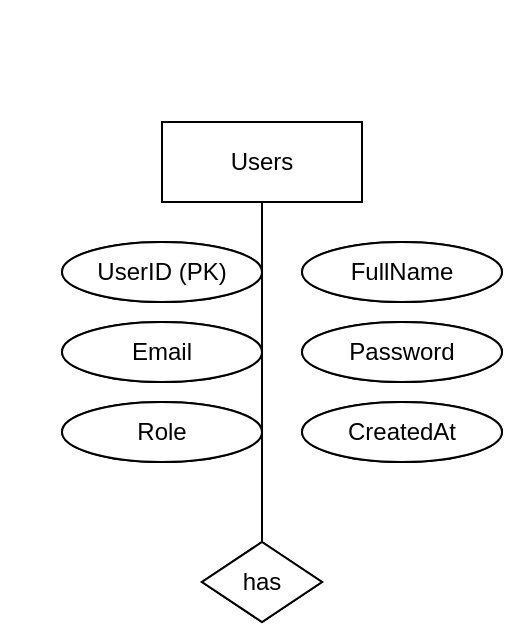 <mxfile version="26.2.14">
  <diagram id="R2lEEEUBdFMjLlhIrx00" name="University ER Diagram">
    <mxGraphModel dx="6142" dy="3862" grid="1" gridSize="10" guides="1" tooltips="1" connect="1" arrows="1" fold="1" page="1" pageScale="1" pageWidth="850" pageHeight="1100" math="0" shadow="0" extFonts="Permanent Marker^https://fonts.googleapis.com/css?family=Permanent+Marker">
      <root>
        <mxCell id="0" />
        <mxCell id="1" parent="0" />
        <mxCell id="pIda0GAK2JnCOiZs8-Q1-53" style="edgeStyle=orthogonalEdgeStyle;endArrow=none;" parent="1" edge="1" />
        <mxCell id="pIda0GAK2JnCOiZs8-Q1-55" style="edgeStyle=orthogonalEdgeStyle;endArrow=none;" parent="1" edge="1" />
        <mxCell id="pIda0GAK2JnCOiZs8-Q1-57" style="edgeStyle=orthogonalEdgeStyle;endArrow=none;" parent="1" edge="1" />
        <mxCell id="pIda0GAK2JnCOiZs8-Q1-59" style="edgeStyle=orthogonalEdgeStyle;endArrow=none;" parent="1" edge="1" />
        <mxCell id="pIda0GAK2JnCOiZs8-Q1-61" style="edgeStyle=orthogonalEdgeStyle;endArrow=none;" parent="1" edge="1" />
        <mxCell id="R6Stle4Ote5LFx07n7vs-1" value="Users" style="shape=rectangle;whiteSpace=wrap;html=1;" parent="1" vertex="1">
          <mxGeometry x="80" y="60" width="100" height="40" as="geometry" />
        </mxCell>
        <mxCell id="R6Stle4Ote5LFx07n7vs-2" value="UserID (PK)" style="ellipse;whiteSpace=wrap;html=1;" parent="1" vertex="1">
          <mxGeometry x="30" y="120" width="100" height="30" as="geometry" />
        </mxCell>
        <mxCell id="R6Stle4Ote5LFx07n7vs-3" value="FullName" style="ellipse;whiteSpace=wrap;html=1;" parent="1" vertex="1">
          <mxGeometry x="150" y="120" width="100" height="30" as="geometry" />
        </mxCell>
        <mxCell id="R6Stle4Ote5LFx07n7vs-4" value="Email" style="ellipse;whiteSpace=wrap;html=1;" parent="1" vertex="1">
          <mxGeometry x="30" y="160" width="100" height="30" as="geometry" />
        </mxCell>
        <mxCell id="R6Stle4Ote5LFx07n7vs-5" value="Password" style="ellipse;whiteSpace=wrap;html=1;" parent="1" vertex="1">
          <mxGeometry x="150" y="160" width="100" height="30" as="geometry" />
        </mxCell>
        <mxCell id="R6Stle4Ote5LFx07n7vs-6" value="Role" style="ellipse;whiteSpace=wrap;html=1;" parent="1" vertex="1">
          <mxGeometry x="30" y="200" width="100" height="30" as="geometry" />
        </mxCell>
        <mxCell id="R6Stle4Ote5LFx07n7vs-7" value="CreatedAt" style="ellipse;whiteSpace=wrap;html=1;" parent="1" vertex="1">
          <mxGeometry x="150" y="200" width="100" height="30" as="geometry" />
        </mxCell>
        <mxCell id="R6Stle4Ote5LFx07n7vs-8" value="has" style="rhombus;whiteSpace=wrap;html=1;" parent="1" vertex="1">
          <mxGeometry x="100" y="270" width="60" height="40" as="geometry" />
        </mxCell>
        <mxCell id="R6Stle4Ote5LFx07n7vs-9" style="endArrow=none;html=1;" parent="1" source="R6Stle4Ote5LFx07n7vs-1" target="R6Stle4Ote5LFx07n7vs-8" edge="1">
          <mxGeometry relative="1" as="geometry" />
        </mxCell>
        <mxCell id="Omg7SzLw-8A7hLdHo1eX-1" value="Users" style="shape=rectangle;whiteSpace=wrap;html=1;" vertex="1" parent="1">
          <mxGeometry x="80" y="60" width="100" height="40" as="geometry" />
        </mxCell>
        <mxCell id="Omg7SzLw-8A7hLdHo1eX-2" value="UserID (PK)" style="ellipse;whiteSpace=wrap;html=1;" vertex="1" parent="1">
          <mxGeometry x="30" y="120" width="100" height="30" as="geometry" />
        </mxCell>
        <mxCell id="Omg7SzLw-8A7hLdHo1eX-3" value="FullName" style="ellipse;whiteSpace=wrap;html=1;" vertex="1" parent="1">
          <mxGeometry x="150" y="120" width="100" height="30" as="geometry" />
        </mxCell>
        <mxCell id="Omg7SzLw-8A7hLdHo1eX-4" value="Email" style="ellipse;whiteSpace=wrap;html=1;" vertex="1" parent="1">
          <mxGeometry x="30" y="160" width="100" height="30" as="geometry" />
        </mxCell>
        <mxCell id="Omg7SzLw-8A7hLdHo1eX-5" value="Password" style="ellipse;whiteSpace=wrap;html=1;" vertex="1" parent="1">
          <mxGeometry x="150" y="160" width="100" height="30" as="geometry" />
        </mxCell>
        <mxCell id="Omg7SzLw-8A7hLdHo1eX-6" value="Role" style="ellipse;whiteSpace=wrap;html=1;" vertex="1" parent="1">
          <mxGeometry x="30" y="200" width="100" height="30" as="geometry" />
        </mxCell>
        <mxCell id="Omg7SzLw-8A7hLdHo1eX-7" value="CreatedAt" style="ellipse;whiteSpace=wrap;html=1;" vertex="1" parent="1">
          <mxGeometry x="150" y="200" width="100" height="30" as="geometry" />
        </mxCell>
        <mxCell id="Omg7SzLw-8A7hLdHo1eX-8" value="has" style="rhombus;whiteSpace=wrap;html=1;" vertex="1" parent="1">
          <mxGeometry x="100" y="270" width="60" height="40" as="geometry" />
        </mxCell>
        <mxCell id="Omg7SzLw-8A7hLdHo1eX-9" style="endArrow=none;html=1;" edge="1" parent="1" source="Omg7SzLw-8A7hLdHo1eX-1" target="Omg7SzLw-8A7hLdHo1eX-8">
          <mxGeometry relative="1" as="geometry" />
        </mxCell>
      </root>
    </mxGraphModel>
  </diagram>
</mxfile>
